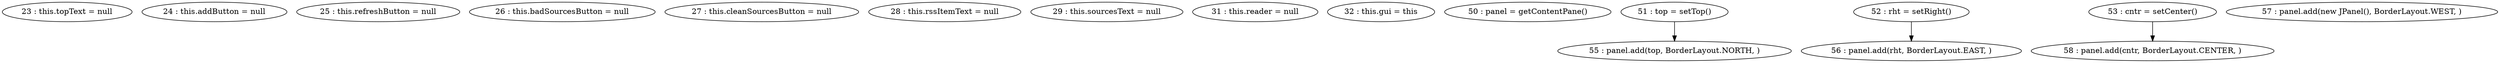 digraph G {
"23 : this.topText = null"
"24 : this.addButton = null"
"25 : this.refreshButton = null"
"26 : this.badSourcesButton = null"
"27 : this.cleanSourcesButton = null"
"28 : this.rssItemText = null"
"29 : this.sourcesText = null"
"31 : this.reader = null"
"32 : this.gui = this"
"50 : panel = getContentPane()"
"51 : top = setTop()"
"51 : top = setTop()" -> "55 : panel.add(top, BorderLayout.NORTH, )"
"52 : rht = setRight()"
"52 : rht = setRight()" -> "56 : panel.add(rht, BorderLayout.EAST, )"
"53 : cntr = setCenter()"
"53 : cntr = setCenter()" -> "58 : panel.add(cntr, BorderLayout.CENTER, )"
"55 : panel.add(top, BorderLayout.NORTH, )"
"56 : panel.add(rht, BorderLayout.EAST, )"
"57 : panel.add(new JPanel(), BorderLayout.WEST, )"
"58 : panel.add(cntr, BorderLayout.CENTER, )"
}